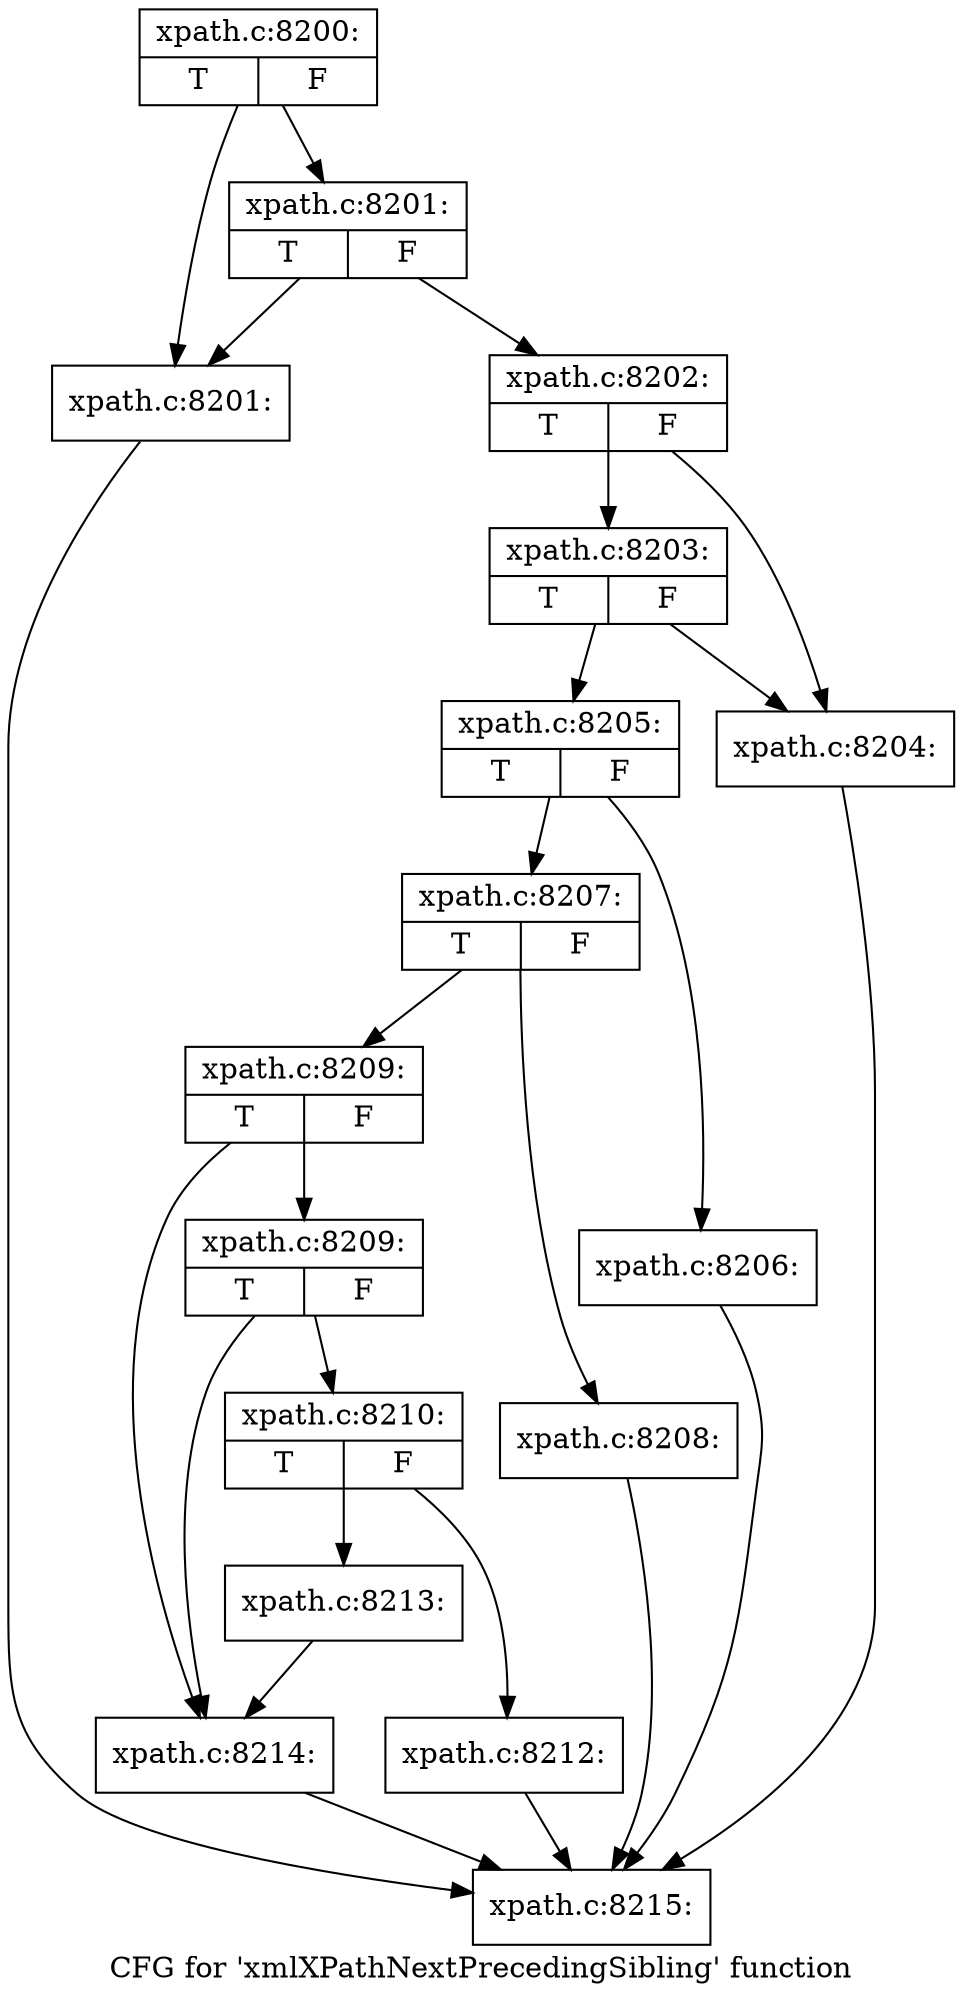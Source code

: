 digraph "CFG for 'xmlXPathNextPrecedingSibling' function" {
	label="CFG for 'xmlXPathNextPrecedingSibling' function";

	Node0x49e6cc0 [shape=record,label="{xpath.c:8200:|{<s0>T|<s1>F}}"];
	Node0x49e6cc0 -> Node0x49dffe0;
	Node0x49e6cc0 -> Node0x49e0080;
	Node0x49e0080 [shape=record,label="{xpath.c:8201:|{<s0>T|<s1>F}}"];
	Node0x49e0080 -> Node0x49dffe0;
	Node0x49e0080 -> Node0x49e0030;
	Node0x49dffe0 [shape=record,label="{xpath.c:8201:}"];
	Node0x49dffe0 -> Node0x49dfc60;
	Node0x49e0030 [shape=record,label="{xpath.c:8202:|{<s0>T|<s1>F}}"];
	Node0x49e0030 -> Node0x49e7dd0;
	Node0x49e0030 -> Node0x49e7e70;
	Node0x49e7e70 [shape=record,label="{xpath.c:8203:|{<s0>T|<s1>F}}"];
	Node0x49e7e70 -> Node0x49e7dd0;
	Node0x49e7e70 -> Node0x49e7e20;
	Node0x49e7dd0 [shape=record,label="{xpath.c:8204:}"];
	Node0x49e7dd0 -> Node0x49dfc60;
	Node0x49e7e20 [shape=record,label="{xpath.c:8205:|{<s0>T|<s1>F}}"];
	Node0x49e7e20 -> Node0x49e8c50;
	Node0x49e7e20 -> Node0x49e8ca0;
	Node0x49e8c50 [shape=record,label="{xpath.c:8206:}"];
	Node0x49e8c50 -> Node0x49dfc60;
	Node0x49e8ca0 [shape=record,label="{xpath.c:8207:|{<s0>T|<s1>F}}"];
	Node0x49e8ca0 -> Node0x49e9450;
	Node0x49e8ca0 -> Node0x49e94a0;
	Node0x49e9450 [shape=record,label="{xpath.c:8208:}"];
	Node0x49e9450 -> Node0x49dfc60;
	Node0x49e94a0 [shape=record,label="{xpath.c:8209:|{<s0>T|<s1>F}}"];
	Node0x49e94a0 -> Node0x49e9dc0;
	Node0x49e94a0 -> Node0x49e9d70;
	Node0x49e9dc0 [shape=record,label="{xpath.c:8209:|{<s0>T|<s1>F}}"];
	Node0x49e9dc0 -> Node0x49e9d20;
	Node0x49e9dc0 -> Node0x49e9d70;
	Node0x49e9d20 [shape=record,label="{xpath.c:8210:|{<s0>T|<s1>F}}"];
	Node0x49e9d20 -> Node0x49ea980;
	Node0x49e9d20 -> Node0x49ea9d0;
	Node0x49ea980 [shape=record,label="{xpath.c:8212:}"];
	Node0x49ea980 -> Node0x49dfc60;
	Node0x49ea9d0 [shape=record,label="{xpath.c:8213:}"];
	Node0x49ea9d0 -> Node0x49e9d70;
	Node0x49e9d70 [shape=record,label="{xpath.c:8214:}"];
	Node0x49e9d70 -> Node0x49dfc60;
	Node0x49dfc60 [shape=record,label="{xpath.c:8215:}"];
}
